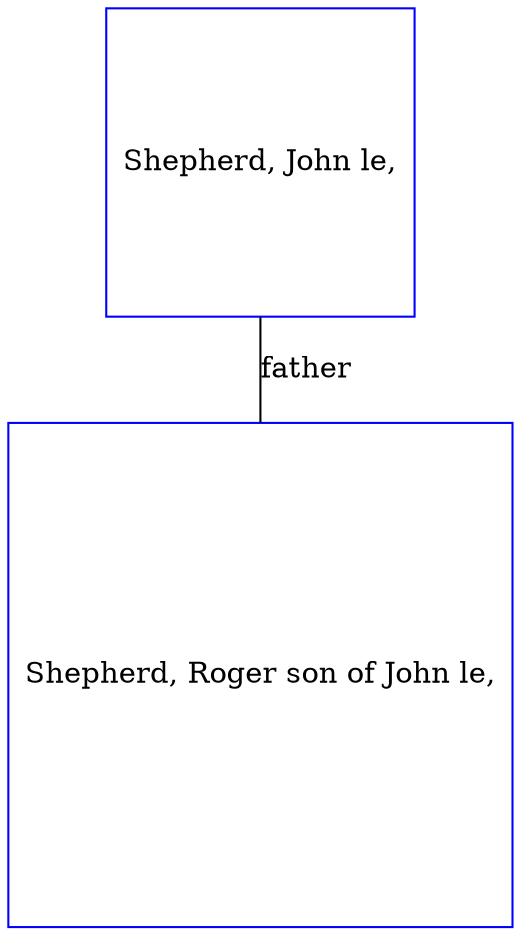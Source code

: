 digraph D {
    edge [dir=none];    node [shape=box];    "002050"   [label="Shepherd, John le,", shape=box, regular=1, color="blue"] ;
"002049"   [label="Shepherd, Roger son of John le,", shape=box, regular=1, color="blue"] ;
002050->002049 [label="father",arrowsize=0.0]; 
}